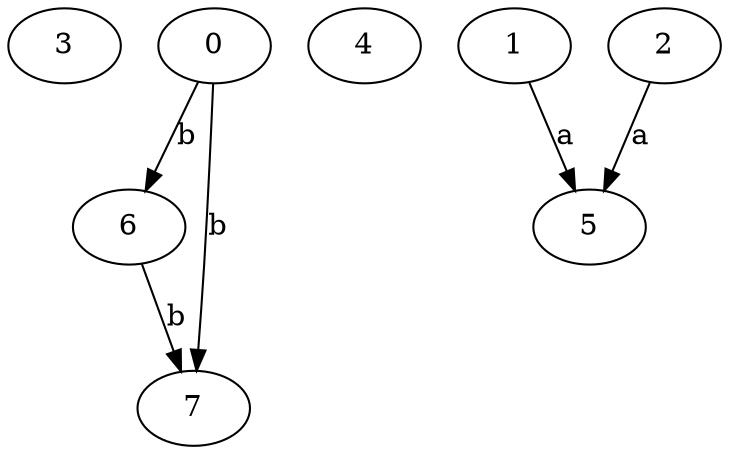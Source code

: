 strict digraph  {
3;
0;
4;
5;
1;
2;
6;
7;
0 -> 6  [label=b];
0 -> 7  [label=b];
1 -> 5  [label=a];
2 -> 5  [label=a];
6 -> 7  [label=b];
}
